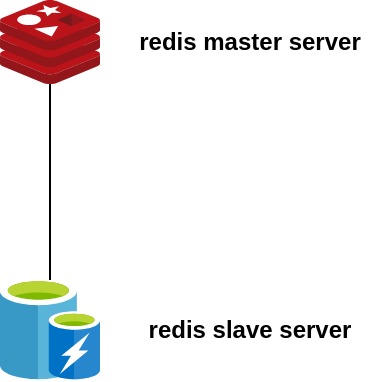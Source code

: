 <mxfile version="15.8.2" type="github"><diagram id="R8e00zbq3iCsPOdR4P0g" name="Page-1"><mxGraphModel dx="1320" dy="516" grid="1" gridSize="10" guides="1" tooltips="1" connect="1" arrows="1" fold="1" page="1" pageScale="1" pageWidth="827" pageHeight="1169" math="0" shadow="0"><root><mxCell id="0"/><mxCell id="1" parent="0"/><mxCell id="vV6EK2-OVYy39zKsNSzk-6" value="" style="edgeStyle=none;rounded=0;orthogonalLoop=1;jettySize=auto;html=1;endArrow=none;endFill=0;" edge="1" parent="1" source="vV6EK2-OVYy39zKsNSzk-1" target="vV6EK2-OVYy39zKsNSzk-5"><mxGeometry relative="1" as="geometry"/></mxCell><mxCell id="vV6EK2-OVYy39zKsNSzk-1" value="" style="sketch=0;aspect=fixed;html=1;points=[];align=center;image;fontSize=12;image=img/lib/mscae/Cache_Redis_Product.svg;" vertex="1" parent="1"><mxGeometry x="100" y="100" width="50" height="42" as="geometry"/></mxCell><mxCell id="vV6EK2-OVYy39zKsNSzk-2" value="redis master server" style="text;html=1;strokeColor=none;fillColor=none;align=center;verticalAlign=middle;whiteSpace=wrap;rounded=0;fontStyle=1" vertex="1" parent="1"><mxGeometry x="160" y="106" width="130" height="30" as="geometry"/></mxCell><mxCell id="vV6EK2-OVYy39zKsNSzk-4" value="redis slave server" style="text;html=1;strokeColor=none;fillColor=none;align=center;verticalAlign=middle;whiteSpace=wrap;rounded=0;fontStyle=1" vertex="1" parent="1"><mxGeometry x="160" y="250" width="130" height="30" as="geometry"/></mxCell><mxCell id="vV6EK2-OVYy39zKsNSzk-5" value="" style="sketch=0;aspect=fixed;html=1;points=[];align=center;image;fontSize=12;image=img/lib/mscae/Cache_including_Redis.svg;" vertex="1" parent="1"><mxGeometry x="100" y="240" width="50" height="50" as="geometry"/></mxCell></root></mxGraphModel></diagram></mxfile>